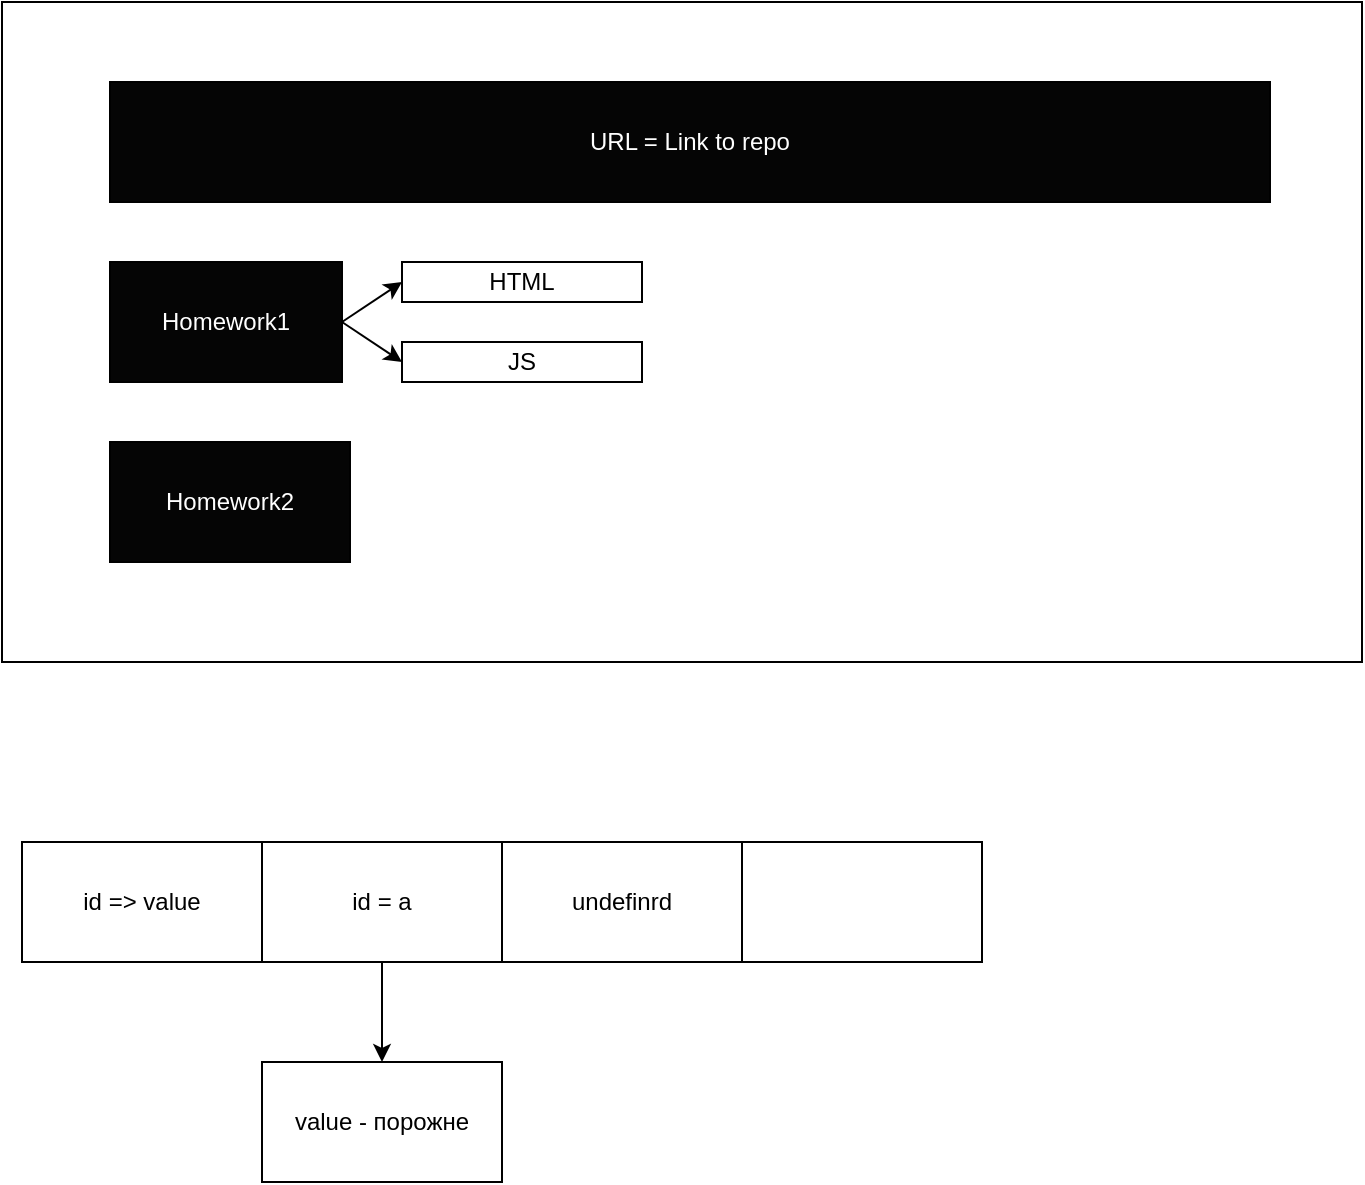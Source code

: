 <mxfile version="22.0.0" type="device">
  <diagram name="Страница — 1" id="RQY_ObDW786shSuGEIfg">
    <mxGraphModel dx="1194" dy="760" grid="1" gridSize="10" guides="1" tooltips="1" connect="1" arrows="1" fold="1" page="1" pageScale="1" pageWidth="827" pageHeight="1169" math="0" shadow="0">
      <root>
        <mxCell id="0" />
        <mxCell id="1" parent="0" />
        <mxCell id="h4DRlYpf-_mUw7qI4g2B-1" value="" style="rounded=0;whiteSpace=wrap;html=1;" vertex="1" parent="1">
          <mxGeometry x="70" y="110" width="680" height="330" as="geometry" />
        </mxCell>
        <mxCell id="h4DRlYpf-_mUw7qI4g2B-2" value="&lt;font color=&quot;#ffffff&quot;&gt;URL = Link to repo&lt;/font&gt;" style="rounded=0;whiteSpace=wrap;html=1;fillColor=#050505;" vertex="1" parent="1">
          <mxGeometry x="124" y="150" width="580" height="60" as="geometry" />
        </mxCell>
        <mxCell id="h4DRlYpf-_mUw7qI4g2B-3" value="&lt;font color=&quot;#ffffff&quot;&gt;Homework1&lt;/font&gt;" style="rounded=0;whiteSpace=wrap;html=1;fillColor=#050505;" vertex="1" parent="1">
          <mxGeometry x="124" y="240" width="116" height="60" as="geometry" />
        </mxCell>
        <mxCell id="h4DRlYpf-_mUw7qI4g2B-4" value="&lt;font color=&quot;#ffffff&quot;&gt;Homework2&lt;/font&gt;" style="rounded=0;whiteSpace=wrap;html=1;fillColor=#050505;" vertex="1" parent="1">
          <mxGeometry x="124" y="330" width="120" height="60" as="geometry" />
        </mxCell>
        <mxCell id="h4DRlYpf-_mUw7qI4g2B-6" value="HTML" style="rounded=0;whiteSpace=wrap;html=1;" vertex="1" parent="1">
          <mxGeometry x="270" y="240" width="120" height="20" as="geometry" />
        </mxCell>
        <mxCell id="h4DRlYpf-_mUw7qI4g2B-7" value="JS" style="rounded=0;whiteSpace=wrap;html=1;" vertex="1" parent="1">
          <mxGeometry x="270" y="280" width="120" height="20" as="geometry" />
        </mxCell>
        <mxCell id="h4DRlYpf-_mUw7qI4g2B-9" value="" style="endArrow=classic;html=1;rounded=0;exitX=1;exitY=0.5;exitDx=0;exitDy=0;entryX=0;entryY=0.5;entryDx=0;entryDy=0;" edge="1" parent="1" source="h4DRlYpf-_mUw7qI4g2B-3" target="h4DRlYpf-_mUw7qI4g2B-7">
          <mxGeometry width="50" height="50" relative="1" as="geometry">
            <mxPoint x="390" y="420" as="sourcePoint" />
            <mxPoint x="440" y="370" as="targetPoint" />
          </mxGeometry>
        </mxCell>
        <mxCell id="h4DRlYpf-_mUw7qI4g2B-10" value="" style="endArrow=classic;html=1;rounded=0;entryX=0;entryY=0.5;entryDx=0;entryDy=0;" edge="1" parent="1" target="h4DRlYpf-_mUw7qI4g2B-6">
          <mxGeometry width="50" height="50" relative="1" as="geometry">
            <mxPoint x="240" y="270" as="sourcePoint" />
            <mxPoint x="440" y="370" as="targetPoint" />
          </mxGeometry>
        </mxCell>
        <mxCell id="h4DRlYpf-_mUw7qI4g2B-11" value="id =&amp;gt; value" style="rounded=0;whiteSpace=wrap;html=1;" vertex="1" parent="1">
          <mxGeometry x="80" y="530" width="120" height="60" as="geometry" />
        </mxCell>
        <mxCell id="h4DRlYpf-_mUw7qI4g2B-15" style="edgeStyle=orthogonalEdgeStyle;rounded=0;orthogonalLoop=1;jettySize=auto;html=1;" edge="1" parent="1" source="h4DRlYpf-_mUw7qI4g2B-12">
          <mxGeometry relative="1" as="geometry">
            <mxPoint x="260" y="640" as="targetPoint" />
          </mxGeometry>
        </mxCell>
        <mxCell id="h4DRlYpf-_mUw7qI4g2B-12" value="id = a" style="rounded=0;whiteSpace=wrap;html=1;" vertex="1" parent="1">
          <mxGeometry x="200" y="530" width="120" height="60" as="geometry" />
        </mxCell>
        <mxCell id="h4DRlYpf-_mUw7qI4g2B-13" value="undefinrd" style="rounded=0;whiteSpace=wrap;html=1;" vertex="1" parent="1">
          <mxGeometry x="320" y="530" width="120" height="60" as="geometry" />
        </mxCell>
        <mxCell id="h4DRlYpf-_mUw7qI4g2B-14" value="" style="rounded=0;whiteSpace=wrap;html=1;" vertex="1" parent="1">
          <mxGeometry x="440" y="530" width="120" height="60" as="geometry" />
        </mxCell>
        <mxCell id="h4DRlYpf-_mUw7qI4g2B-16" value="value - порожне" style="rounded=0;whiteSpace=wrap;html=1;" vertex="1" parent="1">
          <mxGeometry x="200" y="640" width="120" height="60" as="geometry" />
        </mxCell>
      </root>
    </mxGraphModel>
  </diagram>
</mxfile>
